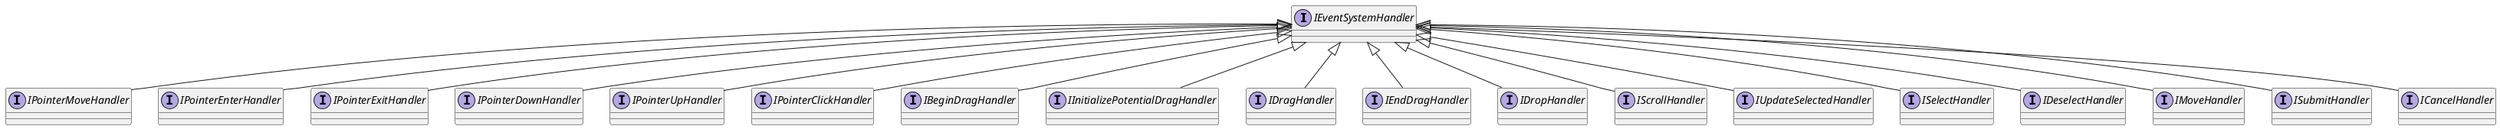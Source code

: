 @startuml
interface IEventSystemHandler {
}
interface IPointerMoveHandler {
}
interface IPointerEnterHandler {
}
interface IPointerExitHandler {
}
interface IPointerDownHandler {
}
interface IPointerUpHandler {
}
interface IPointerClickHandler {
}
interface IBeginDragHandler {
}
interface IInitializePotentialDragHandler {
}
interface IDragHandler {
}
interface IEndDragHandler {
}
interface IDropHandler {
}
interface IScrollHandler {
}
interface IUpdateSelectedHandler {
}
interface ISelectHandler {
}
interface IDeselectHandler {
}
interface IMoveHandler {
}
interface ISubmitHandler {
}
interface ICancelHandler {
}
IEventSystemHandler <|-- IPointerMoveHandler
IEventSystemHandler <|-- IPointerEnterHandler
IEventSystemHandler <|-- IPointerExitHandler
IEventSystemHandler <|-- IPointerDownHandler
IEventSystemHandler <|-- IPointerUpHandler
IEventSystemHandler <|-- IPointerClickHandler
IEventSystemHandler <|-- IBeginDragHandler
IEventSystemHandler <|-- IInitializePotentialDragHandler
IEventSystemHandler <|-- IDragHandler
IEventSystemHandler <|-- IEndDragHandler
IEventSystemHandler <|-- IDropHandler
IEventSystemHandler <|-- IScrollHandler
IEventSystemHandler <|-- IUpdateSelectedHandler
IEventSystemHandler <|-- ISelectHandler
IEventSystemHandler <|-- IDeselectHandler
IEventSystemHandler <|-- IMoveHandler
IEventSystemHandler <|-- ISubmitHandler
IEventSystemHandler <|-- ICancelHandler
@enduml
